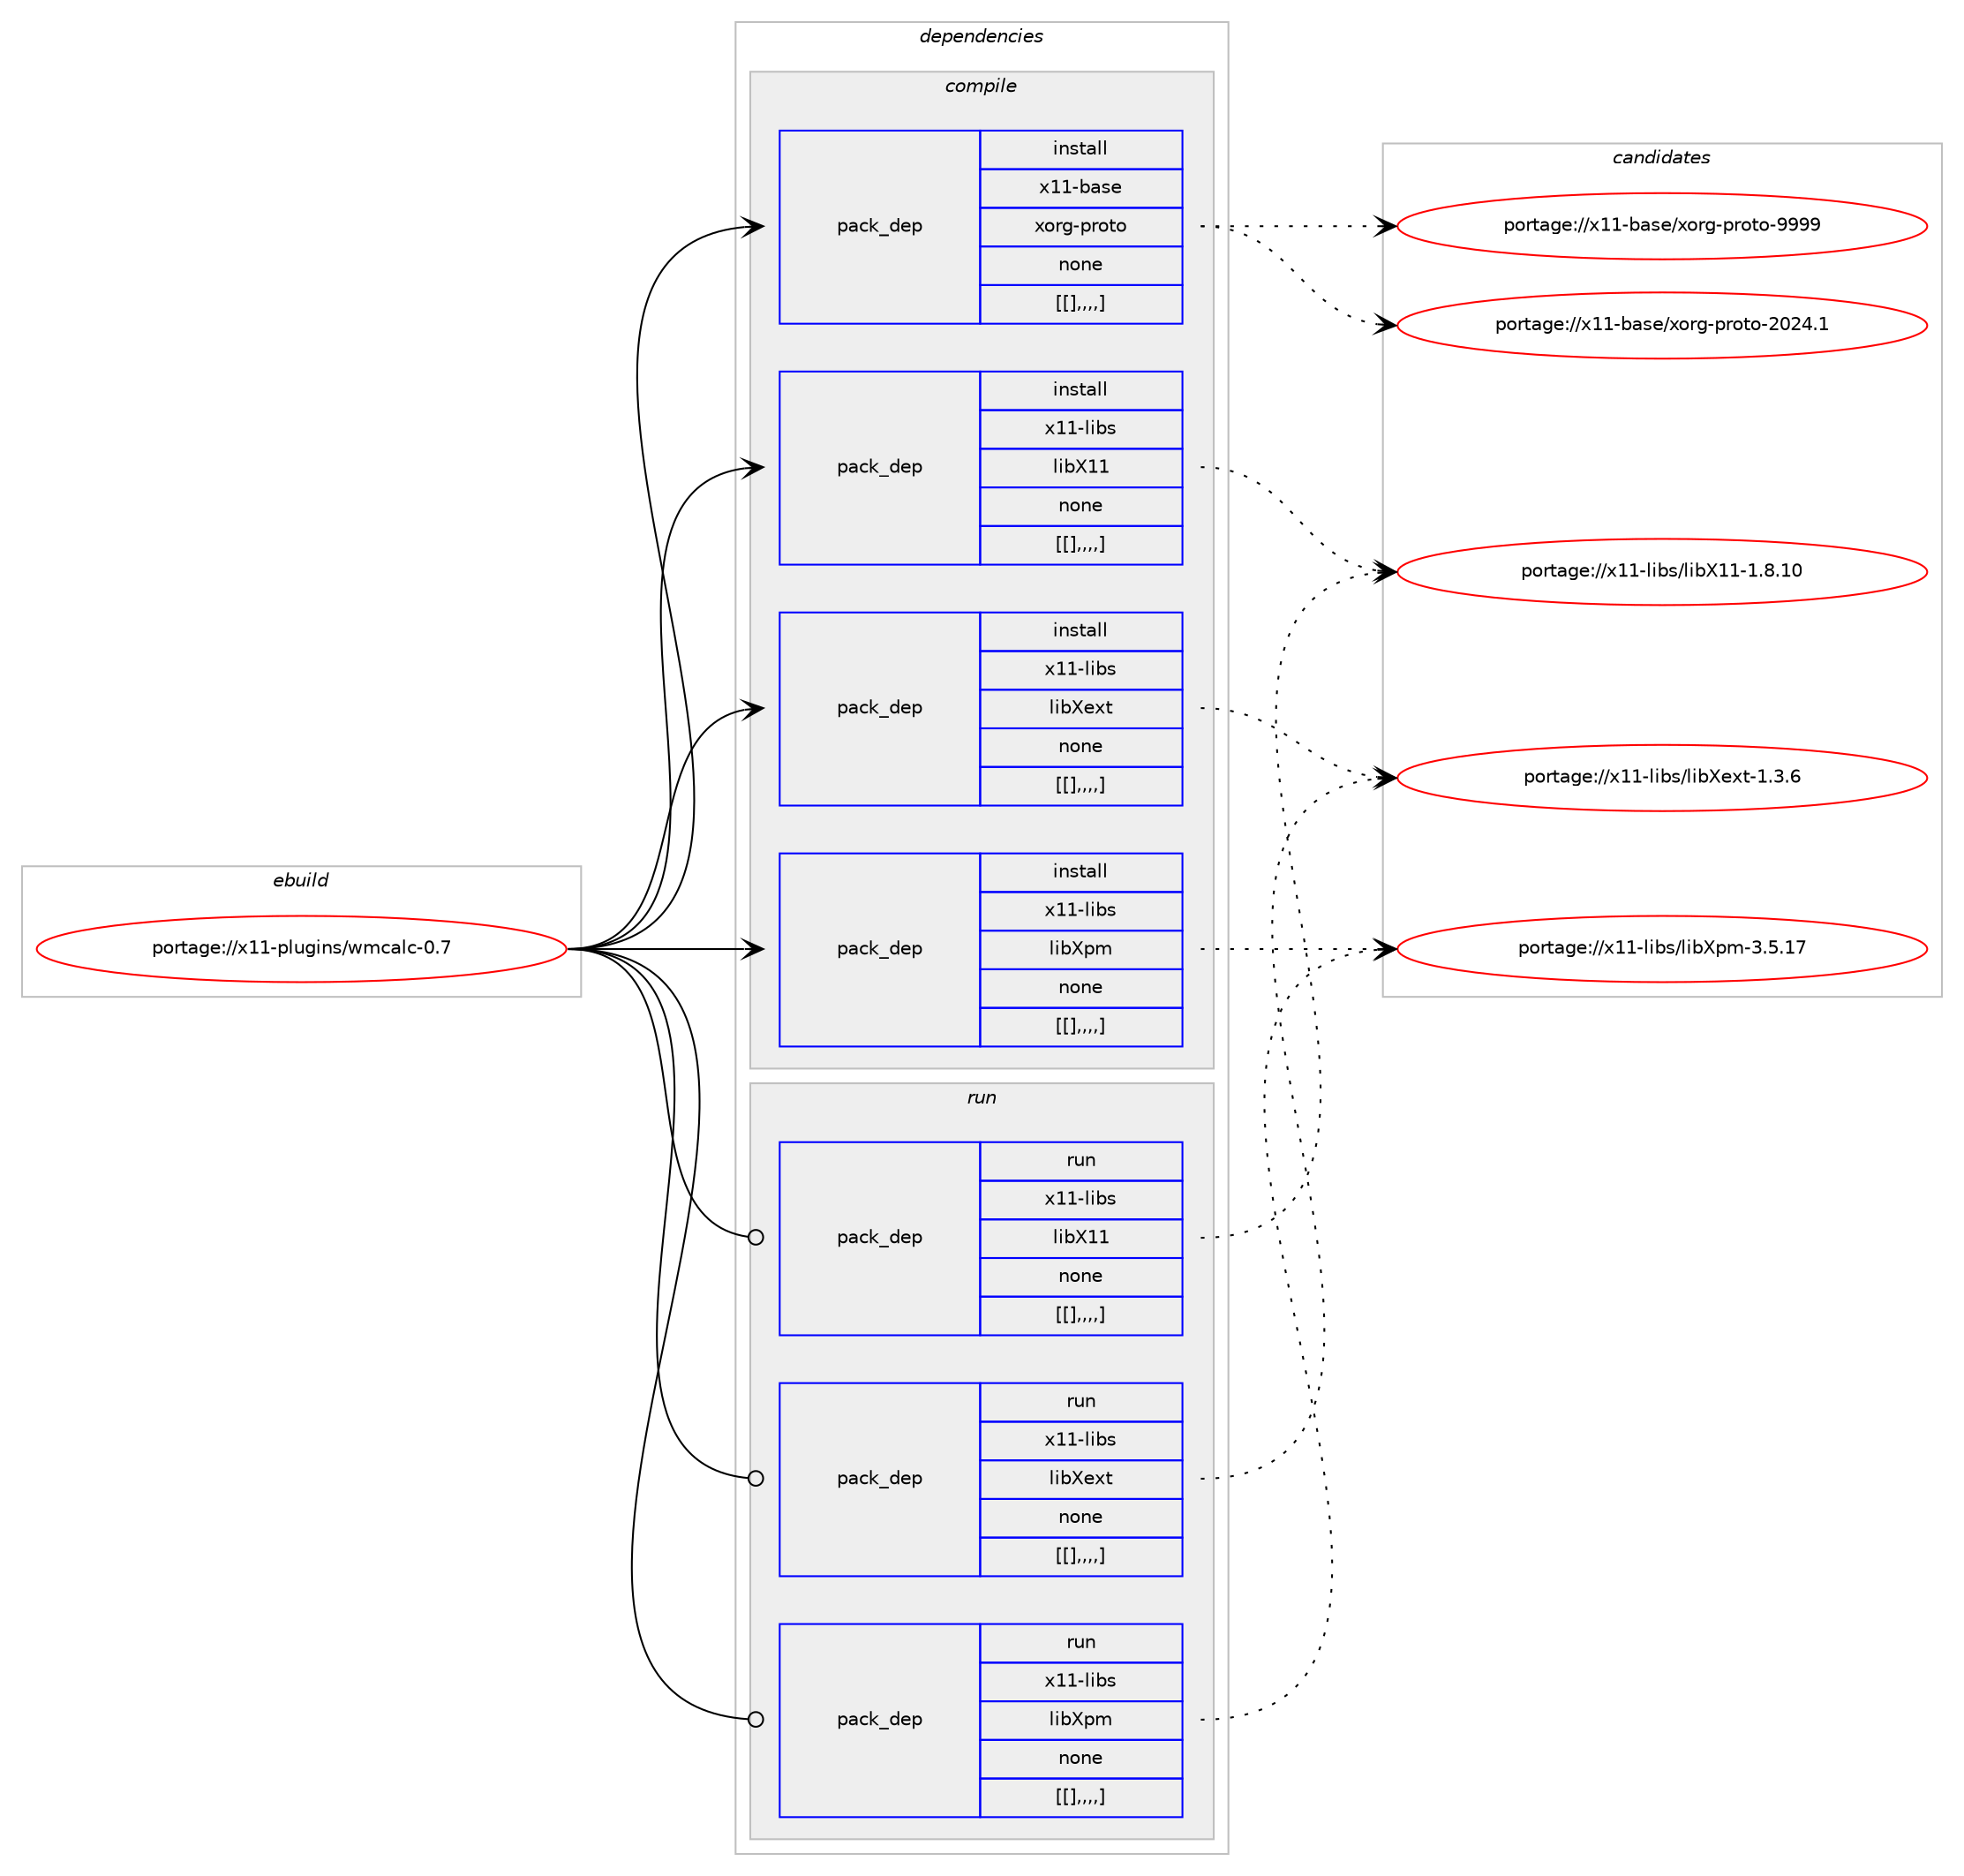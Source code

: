 digraph prolog {

# *************
# Graph options
# *************

newrank=true;
concentrate=true;
compound=true;
graph [rankdir=LR,fontname=Helvetica,fontsize=10,ranksep=1.5];#, ranksep=2.5, nodesep=0.2];
edge  [arrowhead=vee];
node  [fontname=Helvetica,fontsize=10];

# **********
# The ebuild
# **********

subgraph cluster_leftcol {
color=gray;
label=<<i>ebuild</i>>;
id [label="portage://x11-plugins/wmcalc-0.7", color=red, width=4, href="../x11-plugins/wmcalc-0.7.svg"];
}

# ****************
# The dependencies
# ****************

subgraph cluster_midcol {
color=gray;
label=<<i>dependencies</i>>;
subgraph cluster_compile {
fillcolor="#eeeeee";
style=filled;
label=<<i>compile</i>>;
subgraph pack2003 {
dependency2500 [label=<<TABLE BORDER="0" CELLBORDER="1" CELLSPACING="0" CELLPADDING="4" WIDTH="220"><TR><TD ROWSPAN="6" CELLPADDING="30">pack_dep</TD></TR><TR><TD WIDTH="110">install</TD></TR><TR><TD>x11-base</TD></TR><TR><TD>xorg-proto</TD></TR><TR><TD>none</TD></TR><TR><TD>[[],,,,]</TD></TR></TABLE>>, shape=none, color=blue];
}
id:e -> dependency2500:w [weight=20,style="solid",arrowhead="vee"];
subgraph pack2008 {
dependency2504 [label=<<TABLE BORDER="0" CELLBORDER="1" CELLSPACING="0" CELLPADDING="4" WIDTH="220"><TR><TD ROWSPAN="6" CELLPADDING="30">pack_dep</TD></TR><TR><TD WIDTH="110">install</TD></TR><TR><TD>x11-libs</TD></TR><TR><TD>libX11</TD></TR><TR><TD>none</TD></TR><TR><TD>[[],,,,]</TD></TR></TABLE>>, shape=none, color=blue];
}
id:e -> dependency2504:w [weight=20,style="solid",arrowhead="vee"];
subgraph pack2010 {
dependency2506 [label=<<TABLE BORDER="0" CELLBORDER="1" CELLSPACING="0" CELLPADDING="4" WIDTH="220"><TR><TD ROWSPAN="6" CELLPADDING="30">pack_dep</TD></TR><TR><TD WIDTH="110">install</TD></TR><TR><TD>x11-libs</TD></TR><TR><TD>libXext</TD></TR><TR><TD>none</TD></TR><TR><TD>[[],,,,]</TD></TR></TABLE>>, shape=none, color=blue];
}
id:e -> dependency2506:w [weight=20,style="solid",arrowhead="vee"];
subgraph pack2013 {
dependency2509 [label=<<TABLE BORDER="0" CELLBORDER="1" CELLSPACING="0" CELLPADDING="4" WIDTH="220"><TR><TD ROWSPAN="6" CELLPADDING="30">pack_dep</TD></TR><TR><TD WIDTH="110">install</TD></TR><TR><TD>x11-libs</TD></TR><TR><TD>libXpm</TD></TR><TR><TD>none</TD></TR><TR><TD>[[],,,,]</TD></TR></TABLE>>, shape=none, color=blue];
}
id:e -> dependency2509:w [weight=20,style="solid",arrowhead="vee"];
}
subgraph cluster_compileandrun {
fillcolor="#eeeeee";
style=filled;
label=<<i>compile and run</i>>;
}
subgraph cluster_run {
fillcolor="#eeeeee";
style=filled;
label=<<i>run</i>>;
subgraph pack2021 {
dependency2515 [label=<<TABLE BORDER="0" CELLBORDER="1" CELLSPACING="0" CELLPADDING="4" WIDTH="220"><TR><TD ROWSPAN="6" CELLPADDING="30">pack_dep</TD></TR><TR><TD WIDTH="110">run</TD></TR><TR><TD>x11-libs</TD></TR><TR><TD>libX11</TD></TR><TR><TD>none</TD></TR><TR><TD>[[],,,,]</TD></TR></TABLE>>, shape=none, color=blue];
}
id:e -> dependency2515:w [weight=20,style="solid",arrowhead="odot"];
subgraph pack2024 {
dependency2520 [label=<<TABLE BORDER="0" CELLBORDER="1" CELLSPACING="0" CELLPADDING="4" WIDTH="220"><TR><TD ROWSPAN="6" CELLPADDING="30">pack_dep</TD></TR><TR><TD WIDTH="110">run</TD></TR><TR><TD>x11-libs</TD></TR><TR><TD>libXext</TD></TR><TR><TD>none</TD></TR><TR><TD>[[],,,,]</TD></TR></TABLE>>, shape=none, color=blue];
}
id:e -> dependency2520:w [weight=20,style="solid",arrowhead="odot"];
subgraph pack2030 {
dependency2526 [label=<<TABLE BORDER="0" CELLBORDER="1" CELLSPACING="0" CELLPADDING="4" WIDTH="220"><TR><TD ROWSPAN="6" CELLPADDING="30">pack_dep</TD></TR><TR><TD WIDTH="110">run</TD></TR><TR><TD>x11-libs</TD></TR><TR><TD>libXpm</TD></TR><TR><TD>none</TD></TR><TR><TD>[[],,,,]</TD></TR></TABLE>>, shape=none, color=blue];
}
id:e -> dependency2526:w [weight=20,style="solid",arrowhead="odot"];
}
}

# **************
# The candidates
# **************

subgraph cluster_choices {
rank=same;
color=gray;
label=<<i>candidates</i>>;

subgraph choice1988 {
color=black;
nodesep=1;
choice120494945989711510147120111114103451121141111161114557575757 [label="portage://x11-base/xorg-proto-9999", color=red, width=4,href="../x11-base/xorg-proto-9999.svg"];
choice1204949459897115101471201111141034511211411111611145504850524649 [label="portage://x11-base/xorg-proto-2024.1", color=red, width=4,href="../x11-base/xorg-proto-2024.1.svg"];
dependency2500:e -> choice120494945989711510147120111114103451121141111161114557575757:w [style=dotted,weight="100"];
dependency2500:e -> choice1204949459897115101471201111141034511211411111611145504850524649:w [style=dotted,weight="100"];
}
subgraph choice1995 {
color=black;
nodesep=1;
choice12049494510810598115471081059888494945494656464948 [label="portage://x11-libs/libX11-1.8.10", color=red, width=4,href="../x11-libs/libX11-1.8.10.svg"];
dependency2504:e -> choice12049494510810598115471081059888494945494656464948:w [style=dotted,weight="100"];
}
subgraph choice1997 {
color=black;
nodesep=1;
choice12049494510810598115471081059888101120116454946514654 [label="portage://x11-libs/libXext-1.3.6", color=red, width=4,href="../x11-libs/libXext-1.3.6.svg"];
dependency2506:e -> choice12049494510810598115471081059888101120116454946514654:w [style=dotted,weight="100"];
}
subgraph choice1999 {
color=black;
nodesep=1;
choice1204949451081059811547108105988811210945514653464955 [label="portage://x11-libs/libXpm-3.5.17", color=red, width=4,href="../x11-libs/libXpm-3.5.17.svg"];
dependency2509:e -> choice1204949451081059811547108105988811210945514653464955:w [style=dotted,weight="100"];
}
subgraph choice2004 {
color=black;
nodesep=1;
choice12049494510810598115471081059888494945494656464948 [label="portage://x11-libs/libX11-1.8.10", color=red, width=4,href="../x11-libs/libX11-1.8.10.svg"];
dependency2515:e -> choice12049494510810598115471081059888494945494656464948:w [style=dotted,weight="100"];
}
subgraph choice2007 {
color=black;
nodesep=1;
choice12049494510810598115471081059888101120116454946514654 [label="portage://x11-libs/libXext-1.3.6", color=red, width=4,href="../x11-libs/libXext-1.3.6.svg"];
dependency2520:e -> choice12049494510810598115471081059888101120116454946514654:w [style=dotted,weight="100"];
}
subgraph choice2011 {
color=black;
nodesep=1;
choice1204949451081059811547108105988811210945514653464955 [label="portage://x11-libs/libXpm-3.5.17", color=red, width=4,href="../x11-libs/libXpm-3.5.17.svg"];
dependency2526:e -> choice1204949451081059811547108105988811210945514653464955:w [style=dotted,weight="100"];
}
}

}
